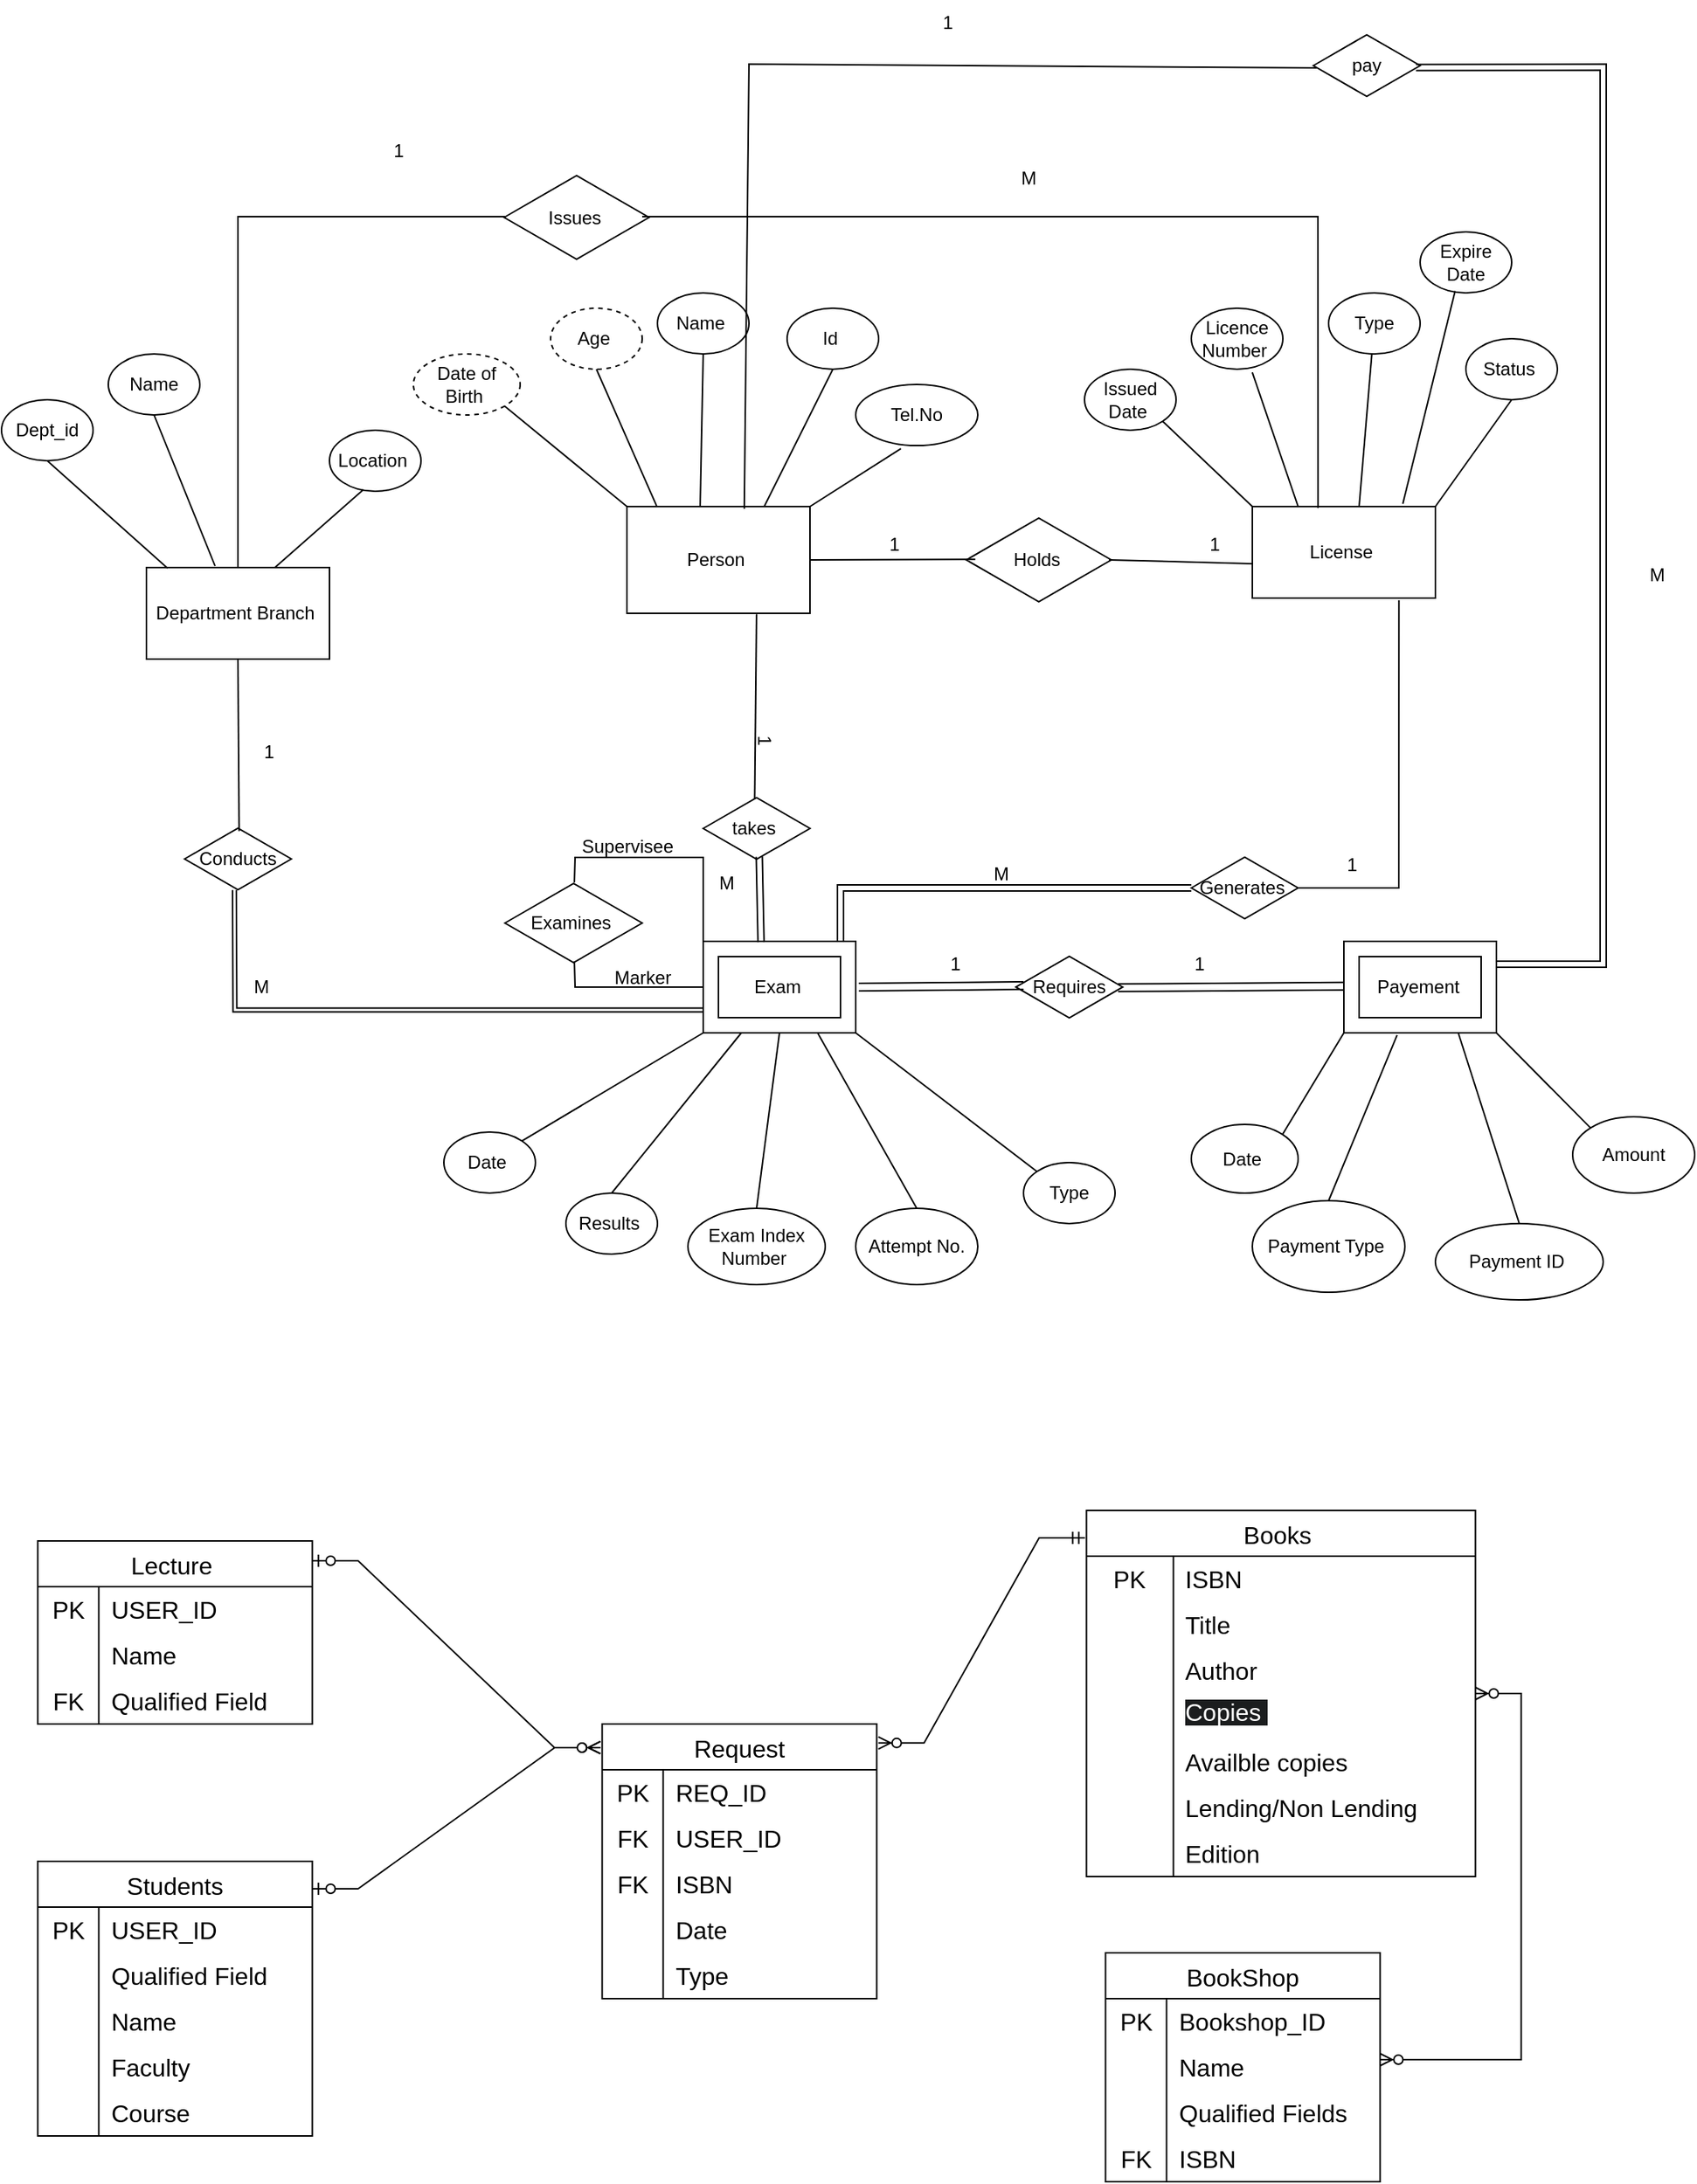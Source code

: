 <mxfile version="27.0.9">
  <diagram name="Page-1" id="58zfybNurvqxnXnJCSb3">
    <mxGraphModel dx="2670" dy="2406" grid="1" gridSize="10" guides="1" tooltips="1" connect="1" arrows="1" fold="1" page="1" pageScale="1" pageWidth="850" pageHeight="1100" math="0" shadow="0">
      <root>
        <mxCell id="0" />
        <mxCell id="1" parent="0" />
        <mxCell id="jpNTwZRYoK0DRIR-71cp-11" value="Person&amp;nbsp;" style="rounded=0;whiteSpace=wrap;html=1;" vertex="1" parent="1">
          <mxGeometry x="-160" y="-578" width="120" height="70" as="geometry" />
        </mxCell>
        <mxCell id="jpNTwZRYoK0DRIR-71cp-12" value="Department Branch&amp;nbsp;" style="rounded=0;whiteSpace=wrap;html=1;" vertex="1" parent="1">
          <mxGeometry x="-475" y="-538" width="120" height="60" as="geometry" />
        </mxCell>
        <mxCell id="jpNTwZRYoK0DRIR-71cp-13" value="License&amp;nbsp;" style="rounded=0;whiteSpace=wrap;html=1;" vertex="1" parent="1">
          <mxGeometry x="250" y="-578" width="120" height="60" as="geometry" />
        </mxCell>
        <mxCell id="jpNTwZRYoK0DRIR-71cp-14" value="" style="verticalLabelPosition=bottom;verticalAlign=top;html=1;shape=mxgraph.basic.frame;dx=10;whiteSpace=wrap;" vertex="1" parent="1">
          <mxGeometry x="-110" y="-293" width="100" height="60" as="geometry" />
        </mxCell>
        <mxCell id="jpNTwZRYoK0DRIR-71cp-15" value="Exam&amp;nbsp;" style="text;html=1;align=center;verticalAlign=middle;resizable=0;points=[];autosize=1;strokeColor=none;fillColor=none;" vertex="1" parent="1">
          <mxGeometry x="-90" y="-278" width="60" height="30" as="geometry" />
        </mxCell>
        <mxCell id="jpNTwZRYoK0DRIR-71cp-16" value="" style="verticalLabelPosition=bottom;verticalAlign=top;html=1;shape=mxgraph.basic.frame;dx=10;whiteSpace=wrap;" vertex="1" parent="1">
          <mxGeometry x="310" y="-293" width="100" height="60" as="geometry" />
        </mxCell>
        <mxCell id="jpNTwZRYoK0DRIR-71cp-17" value="Payement&amp;nbsp;" style="text;html=1;align=center;verticalAlign=middle;resizable=0;points=[];autosize=1;strokeColor=none;fillColor=none;" vertex="1" parent="1">
          <mxGeometry x="320" y="-278" width="80" height="30" as="geometry" />
        </mxCell>
        <mxCell id="jpNTwZRYoK0DRIR-71cp-20" value="Name&amp;nbsp;" style="ellipse;whiteSpace=wrap;html=1;" vertex="1" parent="1">
          <mxGeometry x="-140" y="-718" width="60" height="40" as="geometry" />
        </mxCell>
        <mxCell id="jpNTwZRYoK0DRIR-71cp-21" value="Id&amp;nbsp;" style="ellipse;whiteSpace=wrap;html=1;" vertex="1" parent="1">
          <mxGeometry x="-55" y="-708" width="60" height="40" as="geometry" />
        </mxCell>
        <mxCell id="jpNTwZRYoK0DRIR-71cp-22" value="Tel.No" style="ellipse;whiteSpace=wrap;html=1;" vertex="1" parent="1">
          <mxGeometry x="-10" y="-658" width="80" height="40" as="geometry" />
        </mxCell>
        <mxCell id="jpNTwZRYoK0DRIR-71cp-23" value="Age&amp;nbsp;" style="ellipse;whiteSpace=wrap;html=1;dashed=1;" vertex="1" parent="1">
          <mxGeometry x="-210" y="-708" width="60" height="40" as="geometry" />
        </mxCell>
        <mxCell id="jpNTwZRYoK0DRIR-71cp-24" value="Date of Birth&amp;nbsp;" style="ellipse;whiteSpace=wrap;html=1;dashed=1;" vertex="1" parent="1">
          <mxGeometry x="-300" y="-678" width="70" height="40" as="geometry" />
        </mxCell>
        <mxCell id="jpNTwZRYoK0DRIR-71cp-33" value="Dept_id" style="ellipse;whiteSpace=wrap;html=1;" vertex="1" parent="1">
          <mxGeometry x="-570" y="-648" width="60" height="40" as="geometry" />
        </mxCell>
        <mxCell id="jpNTwZRYoK0DRIR-71cp-34" value="Name" style="ellipse;whiteSpace=wrap;html=1;" vertex="1" parent="1">
          <mxGeometry x="-500" y="-678" width="60" height="40" as="geometry" />
        </mxCell>
        <mxCell id="jpNTwZRYoK0DRIR-71cp-35" value="Location&amp;nbsp;" style="ellipse;whiteSpace=wrap;html=1;" vertex="1" parent="1">
          <mxGeometry x="-355" y="-628" width="60" height="40" as="geometry" />
        </mxCell>
        <mxCell id="jpNTwZRYoK0DRIR-71cp-39" value="Issued Date&amp;nbsp;" style="ellipse;whiteSpace=wrap;html=1;" vertex="1" parent="1">
          <mxGeometry x="140" y="-668" width="60" height="40" as="geometry" />
        </mxCell>
        <mxCell id="jpNTwZRYoK0DRIR-71cp-40" value="Licence Number&amp;nbsp;" style="ellipse;whiteSpace=wrap;html=1;" vertex="1" parent="1">
          <mxGeometry x="210" y="-708" width="60" height="40" as="geometry" />
        </mxCell>
        <mxCell id="jpNTwZRYoK0DRIR-71cp-41" value="Type" style="ellipse;whiteSpace=wrap;html=1;" vertex="1" parent="1">
          <mxGeometry x="300" y="-718" width="60" height="40" as="geometry" />
        </mxCell>
        <mxCell id="jpNTwZRYoK0DRIR-71cp-46" value="Status&amp;nbsp;" style="ellipse;whiteSpace=wrap;html=1;" vertex="1" parent="1">
          <mxGeometry x="390" y="-688" width="60" height="40" as="geometry" />
        </mxCell>
        <mxCell id="jpNTwZRYoK0DRIR-71cp-49" value="Date&amp;nbsp;" style="ellipse;whiteSpace=wrap;html=1;gradientColor=none;" vertex="1" parent="1">
          <mxGeometry x="-280" y="-168" width="60" height="40" as="geometry" />
        </mxCell>
        <mxCell id="jpNTwZRYoK0DRIR-71cp-50" value="Exam Index Number&amp;nbsp;" style="ellipse;whiteSpace=wrap;html=1;" vertex="1" parent="1">
          <mxGeometry x="-120" y="-118" width="90" height="50" as="geometry" />
        </mxCell>
        <mxCell id="jpNTwZRYoK0DRIR-71cp-52" value="Results&amp;nbsp;" style="ellipse;whiteSpace=wrap;html=1;" vertex="1" parent="1">
          <mxGeometry x="-200" y="-128" width="60" height="40" as="geometry" />
        </mxCell>
        <mxCell id="jpNTwZRYoK0DRIR-71cp-53" value="Type" style="ellipse;whiteSpace=wrap;html=1;" vertex="1" parent="1">
          <mxGeometry x="100" y="-148" width="60" height="40" as="geometry" />
        </mxCell>
        <mxCell id="jpNTwZRYoK0DRIR-71cp-60" value="Attempt No." style="ellipse;whiteSpace=wrap;html=1;" vertex="1" parent="1">
          <mxGeometry x="-10" y="-118" width="80" height="50" as="geometry" />
        </mxCell>
        <mxCell id="jpNTwZRYoK0DRIR-71cp-64" value="Date&amp;nbsp;" style="ellipse;whiteSpace=wrap;html=1;" vertex="1" parent="1">
          <mxGeometry x="210" y="-173" width="70" height="45" as="geometry" />
        </mxCell>
        <mxCell id="jpNTwZRYoK0DRIR-71cp-65" value="Payment Type&amp;nbsp;" style="ellipse;whiteSpace=wrap;html=1;" vertex="1" parent="1">
          <mxGeometry x="250" y="-123" width="100" height="60" as="geometry" />
        </mxCell>
        <mxCell id="jpNTwZRYoK0DRIR-71cp-67" value="Payment ID&amp;nbsp;" style="ellipse;whiteSpace=wrap;html=1;" vertex="1" parent="1">
          <mxGeometry x="370" y="-108" width="110" height="50" as="geometry" />
        </mxCell>
        <mxCell id="jpNTwZRYoK0DRIR-71cp-68" value="Amount" style="ellipse;whiteSpace=wrap;html=1;" vertex="1" parent="1">
          <mxGeometry x="460" y="-178" width="80" height="50" as="geometry" />
        </mxCell>
        <mxCell id="jpNTwZRYoK0DRIR-71cp-74" value="takes&amp;nbsp;" style="html=1;whiteSpace=wrap;aspect=fixed;shape=isoRectangle;" vertex="1" parent="1">
          <mxGeometry x="-110" y="-388" width="70" height="42" as="geometry" />
        </mxCell>
        <mxCell id="jpNTwZRYoK0DRIR-71cp-78" value="" style="shape=link;html=1;rounded=0;exitX=0.379;exitY=0.01;exitDx=0;exitDy=0;exitPerimeter=0;entryX=0.525;entryY=0.942;entryDx=0;entryDy=0;entryPerimeter=0;" edge="1" parent="1" source="jpNTwZRYoK0DRIR-71cp-14" target="jpNTwZRYoK0DRIR-71cp-74">
          <mxGeometry width="100" relative="1" as="geometry">
            <mxPoint x="-30" y="-318" as="sourcePoint" />
            <mxPoint x="70" y="-318" as="targetPoint" />
          </mxGeometry>
        </mxCell>
        <mxCell id="jpNTwZRYoK0DRIR-71cp-79" value="" style="endArrow=none;html=1;rounded=0;exitX=0.482;exitY=0.039;exitDx=0;exitDy=0;exitPerimeter=0;entryX=0.708;entryY=1.009;entryDx=0;entryDy=0;entryPerimeter=0;" edge="1" parent="1" source="jpNTwZRYoK0DRIR-71cp-74" target="jpNTwZRYoK0DRIR-71cp-11">
          <mxGeometry width="50" height="50" relative="1" as="geometry">
            <mxPoint x="-80" y="-388" as="sourcePoint" />
            <mxPoint x="-30" y="-438" as="targetPoint" />
          </mxGeometry>
        </mxCell>
        <mxCell id="jpNTwZRYoK0DRIR-71cp-80" value="pay" style="html=1;whiteSpace=wrap;aspect=fixed;shape=isoRectangle;rotation=0;" vertex="1" parent="1">
          <mxGeometry x="290" y="-888" width="70" height="42" as="geometry" />
        </mxCell>
        <mxCell id="jpNTwZRYoK0DRIR-71cp-82" value="" style="endArrow=none;html=1;rounded=0;exitX=0.033;exitY=0.536;exitDx=0;exitDy=0;exitPerimeter=0;entryX=0.641;entryY=0.021;entryDx=0;entryDy=0;entryPerimeter=0;" edge="1" parent="1" source="jpNTwZRYoK0DRIR-71cp-80" target="jpNTwZRYoK0DRIR-71cp-11">
          <mxGeometry width="50" height="50" relative="1" as="geometry">
            <mxPoint x="77" y="-368" as="sourcePoint" />
            <mxPoint x="10" y="-458" as="targetPoint" />
            <Array as="points">
              <mxPoint x="-80" y="-868" />
            </Array>
          </mxGeometry>
        </mxCell>
        <mxCell id="jpNTwZRYoK0DRIR-71cp-84" value="" style="shape=link;html=1;rounded=0;exitX=0.961;exitY=0.53;exitDx=0;exitDy=0;exitPerimeter=0;entryX=0;entryY=0;entryDx=100;entryDy=15.0;entryPerimeter=0;" edge="1" parent="1" source="jpNTwZRYoK0DRIR-71cp-80" target="jpNTwZRYoK0DRIR-71cp-16">
          <mxGeometry width="100" relative="1" as="geometry">
            <mxPoint x="380" y="-268" as="sourcePoint" />
            <mxPoint x="480" y="-268" as="targetPoint" />
            <Array as="points">
              <mxPoint x="480" y="-866" />
              <mxPoint x="480" y="-278" />
            </Array>
          </mxGeometry>
        </mxCell>
        <mxCell id="jpNTwZRYoK0DRIR-71cp-85" value="Conducts" style="html=1;whiteSpace=wrap;aspect=fixed;shape=isoRectangle;rotation=0;" vertex="1" parent="1">
          <mxGeometry x="-450" y="-368" width="70" height="42" as="geometry" />
        </mxCell>
        <mxCell id="jpNTwZRYoK0DRIR-71cp-91" value="1" style="text;html=1;align=center;verticalAlign=middle;resizable=0;points=[];autosize=1;strokeColor=none;fillColor=none;" vertex="1" parent="1">
          <mxGeometry x="-410" y="-432" width="30" height="30" as="geometry" />
        </mxCell>
        <mxCell id="jpNTwZRYoK0DRIR-71cp-92" value="M" style="text;html=1;align=center;verticalAlign=middle;resizable=0;points=[];autosize=1;strokeColor=none;fillColor=none;" vertex="1" parent="1">
          <mxGeometry x="-415" y="-278" width="30" height="30" as="geometry" />
        </mxCell>
        <mxCell id="jpNTwZRYoK0DRIR-71cp-93" value="1" style="text;html=1;align=center;verticalAlign=middle;resizable=0;points=[];autosize=1;strokeColor=none;fillColor=none;rotation=90;" vertex="1" parent="1">
          <mxGeometry x="-85" y="-440" width="30" height="30" as="geometry" />
        </mxCell>
        <mxCell id="jpNTwZRYoK0DRIR-71cp-94" value="M" style="text;html=1;align=center;verticalAlign=middle;resizable=0;points=[];autosize=1;strokeColor=none;fillColor=none;" vertex="1" parent="1">
          <mxGeometry x="-110" y="-346" width="30" height="30" as="geometry" />
        </mxCell>
        <mxCell id="jpNTwZRYoK0DRIR-71cp-96" value="" style="endArrow=none;html=1;rounded=0;exitX=0;exitY=0;exitDx=75;exitDy=60;exitPerimeter=0;entryX=0.5;entryY=0;entryDx=0;entryDy=0;" edge="1" parent="1" source="jpNTwZRYoK0DRIR-71cp-14" target="jpNTwZRYoK0DRIR-71cp-60">
          <mxGeometry width="50" height="50" relative="1" as="geometry">
            <mxPoint x="50" y="-228" as="sourcePoint" />
            <mxPoint x="100" y="-278" as="targetPoint" />
          </mxGeometry>
        </mxCell>
        <mxCell id="jpNTwZRYoK0DRIR-71cp-97" value="" style="endArrow=none;html=1;rounded=0;exitX=1;exitY=1;exitDx=0;exitDy=0;exitPerimeter=0;entryX=0;entryY=0;entryDx=0;entryDy=0;" edge="1" parent="1" source="jpNTwZRYoK0DRIR-71cp-14" target="jpNTwZRYoK0DRIR-71cp-53">
          <mxGeometry width="50" height="50" relative="1" as="geometry">
            <mxPoint x="50" y="-228" as="sourcePoint" />
            <mxPoint x="100" y="-278" as="targetPoint" />
          </mxGeometry>
        </mxCell>
        <mxCell id="jpNTwZRYoK0DRIR-71cp-98" value="" style="endArrow=none;html=1;rounded=0;exitX=0.5;exitY=0;exitDx=0;exitDy=0;entryX=0.5;entryY=1;entryDx=0;entryDy=0;entryPerimeter=0;" edge="1" parent="1" source="jpNTwZRYoK0DRIR-71cp-50" target="jpNTwZRYoK0DRIR-71cp-14">
          <mxGeometry width="50" height="50" relative="1" as="geometry">
            <mxPoint x="50" y="-228" as="sourcePoint" />
            <mxPoint x="100" y="-278" as="targetPoint" />
          </mxGeometry>
        </mxCell>
        <mxCell id="jpNTwZRYoK0DRIR-71cp-99" value="" style="endArrow=none;html=1;rounded=0;exitX=0.5;exitY=0;exitDx=0;exitDy=0;entryX=0;entryY=0;entryDx=25;entryDy=60;entryPerimeter=0;" edge="1" parent="1" source="jpNTwZRYoK0DRIR-71cp-52" target="jpNTwZRYoK0DRIR-71cp-14">
          <mxGeometry width="50" height="50" relative="1" as="geometry">
            <mxPoint x="-140" y="-148" as="sourcePoint" />
            <mxPoint x="-90" y="-198" as="targetPoint" />
          </mxGeometry>
        </mxCell>
        <mxCell id="jpNTwZRYoK0DRIR-71cp-100" value="" style="endArrow=none;html=1;rounded=0;exitX=1;exitY=0;exitDx=0;exitDy=0;entryX=0;entryY=1;entryDx=0;entryDy=0;entryPerimeter=0;" edge="1" parent="1" source="jpNTwZRYoK0DRIR-71cp-49" target="jpNTwZRYoK0DRIR-71cp-14">
          <mxGeometry width="50" height="50" relative="1" as="geometry">
            <mxPoint x="-210" y="-183" as="sourcePoint" />
            <mxPoint x="-160" y="-233" as="targetPoint" />
          </mxGeometry>
        </mxCell>
        <mxCell id="jpNTwZRYoK0DRIR-71cp-101" value="" style="endArrow=none;html=1;rounded=0;entryX=0.5;entryY=1;entryDx=0;entryDy=0;exitX=0.511;exitY=0.066;exitDx=0;exitDy=0;exitPerimeter=0;" edge="1" parent="1" source="jpNTwZRYoK0DRIR-71cp-85" target="jpNTwZRYoK0DRIR-71cp-12">
          <mxGeometry width="50" height="50" relative="1" as="geometry">
            <mxPoint x="-420" y="-388" as="sourcePoint" />
            <mxPoint x="-420" y="-460" as="targetPoint" />
          </mxGeometry>
        </mxCell>
        <mxCell id="jpNTwZRYoK0DRIR-71cp-102" value="" style="shape=link;html=1;rounded=0;entryX=0;entryY=0;entryDx=0;entryDy=45;entryPerimeter=0;width=2.5;exitX=0.467;exitY=0.986;exitDx=0;exitDy=0;exitPerimeter=0;" edge="1" parent="1" source="jpNTwZRYoK0DRIR-71cp-85" target="jpNTwZRYoK0DRIR-71cp-14">
          <mxGeometry width="100" relative="1" as="geometry">
            <mxPoint x="-460" y="-248" as="sourcePoint" />
            <mxPoint x="130" y="-378" as="targetPoint" />
            <Array as="points">
              <mxPoint x="-417" y="-248" />
            </Array>
          </mxGeometry>
        </mxCell>
        <mxCell id="jpNTwZRYoK0DRIR-71cp-105" value="Requires" style="html=1;whiteSpace=wrap;aspect=fixed;shape=isoRectangle;rotation=0;" vertex="1" parent="1">
          <mxGeometry x="95.001" y="-284.003" width="70" height="42" as="geometry" />
        </mxCell>
        <mxCell id="jpNTwZRYoK0DRIR-71cp-106" value="" style="shape=link;html=1;rounded=0;width=-5;exitX=0.957;exitY=0.51;exitDx=0;exitDy=0;exitPerimeter=0;" edge="1" parent="1" source="jpNTwZRYoK0DRIR-71cp-105">
          <mxGeometry width="100" relative="1" as="geometry">
            <mxPoint x="210" y="-263.62" as="sourcePoint" />
            <mxPoint x="310" y="-263.62" as="targetPoint" />
          </mxGeometry>
        </mxCell>
        <mxCell id="jpNTwZRYoK0DRIR-71cp-107" value="" style="shape=link;html=1;rounded=0;width=-5;exitX=0.957;exitY=0.51;exitDx=0;exitDy=0;exitPerimeter=0;" edge="1" parent="1">
          <mxGeometry width="100" relative="1" as="geometry">
            <mxPoint x="-8" y="-263" as="sourcePoint" />
            <mxPoint x="100" y="-264" as="targetPoint" />
          </mxGeometry>
        </mxCell>
        <mxCell id="jpNTwZRYoK0DRIR-71cp-108" value="1" style="text;html=1;align=center;verticalAlign=middle;resizable=0;points=[];autosize=1;strokeColor=none;fillColor=none;" vertex="1" parent="1">
          <mxGeometry x="200" y="-293" width="30" height="30" as="geometry" />
        </mxCell>
        <mxCell id="jpNTwZRYoK0DRIR-71cp-109" value="1" style="text;html=1;align=center;verticalAlign=middle;resizable=0;points=[];autosize=1;strokeColor=none;fillColor=none;" vertex="1" parent="1">
          <mxGeometry x="40" y="-293" width="30" height="30" as="geometry" />
        </mxCell>
        <mxCell id="jpNTwZRYoK0DRIR-71cp-110" value="" style="endArrow=none;html=1;rounded=0;exitX=1;exitY=0;exitDx=0;exitDy=0;entryX=0;entryY=1;entryDx=0;entryDy=0;entryPerimeter=0;" edge="1" parent="1" source="jpNTwZRYoK0DRIR-71cp-64" target="jpNTwZRYoK0DRIR-71cp-16">
          <mxGeometry width="50" height="50" relative="1" as="geometry">
            <mxPoint x="130" y="-228" as="sourcePoint" />
            <mxPoint x="180" y="-278" as="targetPoint" />
          </mxGeometry>
        </mxCell>
        <mxCell id="jpNTwZRYoK0DRIR-71cp-111" value="" style="endArrow=none;html=1;rounded=0;exitX=0.5;exitY=0;exitDx=0;exitDy=0;entryX=0.349;entryY=1.023;entryDx=0;entryDy=0;entryPerimeter=0;" edge="1" parent="1" source="jpNTwZRYoK0DRIR-71cp-65" target="jpNTwZRYoK0DRIR-71cp-16">
          <mxGeometry width="50" height="50" relative="1" as="geometry">
            <mxPoint x="130" y="-228" as="sourcePoint" />
            <mxPoint x="180" y="-278" as="targetPoint" />
          </mxGeometry>
        </mxCell>
        <mxCell id="jpNTwZRYoK0DRIR-71cp-112" value="" style="endArrow=none;html=1;rounded=0;entryX=0;entryY=0;entryDx=75;entryDy=60;entryPerimeter=0;exitX=0.5;exitY=0;exitDx=0;exitDy=0;" edge="1" parent="1" source="jpNTwZRYoK0DRIR-71cp-67" target="jpNTwZRYoK0DRIR-71cp-16">
          <mxGeometry width="50" height="50" relative="1" as="geometry">
            <mxPoint x="420" y="-118" as="sourcePoint" />
            <mxPoint x="180" y="-278" as="targetPoint" />
          </mxGeometry>
        </mxCell>
        <mxCell id="jpNTwZRYoK0DRIR-71cp-113" value="" style="endArrow=none;html=1;rounded=0;exitX=0;exitY=0;exitDx=0;exitDy=0;entryX=1;entryY=1;entryDx=0;entryDy=0;entryPerimeter=0;" edge="1" parent="1" source="jpNTwZRYoK0DRIR-71cp-68" target="jpNTwZRYoK0DRIR-71cp-16">
          <mxGeometry width="50" height="50" relative="1" as="geometry">
            <mxPoint x="300" y="-228" as="sourcePoint" />
            <mxPoint x="350" y="-278" as="targetPoint" />
          </mxGeometry>
        </mxCell>
        <mxCell id="jpNTwZRYoK0DRIR-71cp-114" value="Examines&amp;nbsp;" style="html=1;whiteSpace=wrap;aspect=fixed;shape=isoRectangle;" vertex="1" parent="1">
          <mxGeometry x="-240" y="-332" width="90" height="54" as="geometry" />
        </mxCell>
        <mxCell id="jpNTwZRYoK0DRIR-71cp-116" value="" style="endArrow=none;html=1;rounded=0;exitX=0;exitY=0.5;exitDx=0;exitDy=0;exitPerimeter=0;entryX=0.506;entryY=0.968;entryDx=0;entryDy=0;entryPerimeter=0;" edge="1" parent="1" source="jpNTwZRYoK0DRIR-71cp-14" target="jpNTwZRYoK0DRIR-71cp-114">
          <mxGeometry width="50" height="50" relative="1" as="geometry">
            <mxPoint x="10" y="-208" as="sourcePoint" />
            <mxPoint x="-180" y="-285" as="targetPoint" />
            <Array as="points">
              <mxPoint x="-194" y="-263" />
            </Array>
          </mxGeometry>
        </mxCell>
        <mxCell id="jpNTwZRYoK0DRIR-71cp-117" value="" style="endArrow=none;html=1;rounded=0;exitX=0.506;exitY=0.007;exitDx=0;exitDy=0;exitPerimeter=0;entryX=0;entryY=0;entryDx=0;entryDy=0;entryPerimeter=0;" edge="1" parent="1" source="jpNTwZRYoK0DRIR-71cp-114" target="jpNTwZRYoK0DRIR-71cp-14">
          <mxGeometry width="50" height="50" relative="1" as="geometry">
            <mxPoint x="10" y="-208" as="sourcePoint" />
            <mxPoint x="-100" y="-298" as="targetPoint" />
            <Array as="points">
              <mxPoint x="-194" y="-348" />
              <mxPoint x="-110" y="-348" />
            </Array>
          </mxGeometry>
        </mxCell>
        <mxCell id="jpNTwZRYoK0DRIR-71cp-120" value="Marker" style="text;html=1;align=center;verticalAlign=middle;resizable=0;points=[];autosize=1;strokeColor=none;fillColor=none;" vertex="1" parent="1">
          <mxGeometry x="-180" y="-284" width="60" height="30" as="geometry" />
        </mxCell>
        <mxCell id="jpNTwZRYoK0DRIR-71cp-121" value="Supervisee" style="text;html=1;align=center;verticalAlign=middle;resizable=0;points=[];autosize=1;strokeColor=none;fillColor=none;" vertex="1" parent="1">
          <mxGeometry x="-200" y="-370" width="80" height="30" as="geometry" />
        </mxCell>
        <mxCell id="jpNTwZRYoK0DRIR-71cp-122" value="" style="endArrow=none;html=1;rounded=0;exitX=0.116;exitY=0.008;exitDx=0;exitDy=0;exitPerimeter=0;entryX=0.5;entryY=1;entryDx=0;entryDy=0;" edge="1" parent="1" source="jpNTwZRYoK0DRIR-71cp-12" target="jpNTwZRYoK0DRIR-71cp-33">
          <mxGeometry width="50" height="50" relative="1" as="geometry">
            <mxPoint x="-340" y="-618" as="sourcePoint" />
            <mxPoint x="-290" y="-668" as="targetPoint" />
          </mxGeometry>
        </mxCell>
        <mxCell id="jpNTwZRYoK0DRIR-71cp-124" value="" style="endArrow=none;html=1;rounded=0;entryX=0.5;entryY=1;entryDx=0;entryDy=0;" edge="1" parent="1" target="jpNTwZRYoK0DRIR-71cp-34">
          <mxGeometry width="50" height="50" relative="1" as="geometry">
            <mxPoint x="-430" y="-539" as="sourcePoint" />
            <mxPoint x="-290" y="-668" as="targetPoint" />
          </mxGeometry>
        </mxCell>
        <mxCell id="jpNTwZRYoK0DRIR-71cp-125" value="" style="endArrow=none;html=1;rounded=0;exitX=0.703;exitY=-0.002;exitDx=0;exitDy=0;exitPerimeter=0;entryX=0.369;entryY=0.976;entryDx=0;entryDy=0;entryPerimeter=0;" edge="1" parent="1" source="jpNTwZRYoK0DRIR-71cp-12" target="jpNTwZRYoK0DRIR-71cp-35">
          <mxGeometry width="50" height="50" relative="1" as="geometry">
            <mxPoint x="-340" y="-618" as="sourcePoint" />
            <mxPoint x="-290" y="-668" as="targetPoint" />
          </mxGeometry>
        </mxCell>
        <mxCell id="jpNTwZRYoK0DRIR-71cp-126" value="" style="endArrow=none;html=1;rounded=0;exitX=0;exitY=0;exitDx=0;exitDy=0;entryX=1;entryY=1;entryDx=0;entryDy=0;" edge="1" parent="1" source="jpNTwZRYoK0DRIR-71cp-11" target="jpNTwZRYoK0DRIR-71cp-24">
          <mxGeometry width="50" height="50" relative="1" as="geometry">
            <mxPoint x="-40" y="-378" as="sourcePoint" />
            <mxPoint x="10" y="-428" as="targetPoint" />
          </mxGeometry>
        </mxCell>
        <mxCell id="jpNTwZRYoK0DRIR-71cp-127" value="" style="endArrow=none;html=1;rounded=0;entryX=0.5;entryY=1;entryDx=0;entryDy=0;exitX=0.162;exitY=-0.006;exitDx=0;exitDy=0;exitPerimeter=0;" edge="1" parent="1" source="jpNTwZRYoK0DRIR-71cp-11" target="jpNTwZRYoK0DRIR-71cp-23">
          <mxGeometry width="50" height="50" relative="1" as="geometry">
            <mxPoint x="-150" y="-588" as="sourcePoint" />
            <mxPoint x="10" y="-428" as="targetPoint" />
          </mxGeometry>
        </mxCell>
        <mxCell id="jpNTwZRYoK0DRIR-71cp-128" value="" style="endArrow=none;html=1;rounded=0;entryX=0.5;entryY=1;entryDx=0;entryDy=0;" edge="1" parent="1" target="jpNTwZRYoK0DRIR-71cp-20">
          <mxGeometry width="50" height="50" relative="1" as="geometry">
            <mxPoint x="-112" y="-578" as="sourcePoint" />
            <mxPoint x="10" y="-428" as="targetPoint" />
          </mxGeometry>
        </mxCell>
        <mxCell id="jpNTwZRYoK0DRIR-71cp-129" value="" style="endArrow=none;html=1;rounded=0;exitX=0.75;exitY=0;exitDx=0;exitDy=0;entryX=0.5;entryY=1;entryDx=0;entryDy=0;" edge="1" parent="1" source="jpNTwZRYoK0DRIR-71cp-11" target="jpNTwZRYoK0DRIR-71cp-21">
          <mxGeometry width="50" height="50" relative="1" as="geometry">
            <mxPoint x="-40" y="-378" as="sourcePoint" />
            <mxPoint x="10" y="-428" as="targetPoint" />
          </mxGeometry>
        </mxCell>
        <mxCell id="jpNTwZRYoK0DRIR-71cp-131" value="" style="endArrow=none;html=1;rounded=0;exitX=1;exitY=0;exitDx=0;exitDy=0;entryX=0.37;entryY=1.051;entryDx=0;entryDy=0;entryPerimeter=0;" edge="1" parent="1" source="jpNTwZRYoK0DRIR-71cp-11" target="jpNTwZRYoK0DRIR-71cp-22">
          <mxGeometry width="50" height="50" relative="1" as="geometry">
            <mxPoint x="-40" y="-378" as="sourcePoint" />
            <mxPoint x="10" y="-428" as="targetPoint" />
          </mxGeometry>
        </mxCell>
        <mxCell id="jpNTwZRYoK0DRIR-71cp-132" value="Holds&amp;nbsp;" style="html=1;whiteSpace=wrap;aspect=fixed;shape=isoRectangle;" vertex="1" parent="1">
          <mxGeometry x="62.5" y="-571.5" width="95" height="57" as="geometry" />
        </mxCell>
        <mxCell id="jpNTwZRYoK0DRIR-71cp-133" value="" style="endArrow=none;html=1;rounded=0;exitX=1;exitY=0.5;exitDx=0;exitDy=0;entryX=0.062;entryY=0.493;entryDx=0;entryDy=0;entryPerimeter=0;" edge="1" parent="1" source="jpNTwZRYoK0DRIR-71cp-11" target="jpNTwZRYoK0DRIR-71cp-132">
          <mxGeometry width="50" height="50" relative="1" as="geometry">
            <mxPoint x="180" y="-228" as="sourcePoint" />
            <mxPoint x="230" y="-278" as="targetPoint" />
          </mxGeometry>
        </mxCell>
        <mxCell id="jpNTwZRYoK0DRIR-71cp-134" value="" style="endArrow=none;html=1;rounded=0;exitX=0.984;exitY=0.5;exitDx=0;exitDy=0;exitPerimeter=0;entryX=0.002;entryY=0.624;entryDx=0;entryDy=0;entryPerimeter=0;" edge="1" parent="1" source="jpNTwZRYoK0DRIR-71cp-132" target="jpNTwZRYoK0DRIR-71cp-13">
          <mxGeometry width="50" height="50" relative="1" as="geometry">
            <mxPoint x="180" y="-298" as="sourcePoint" />
            <mxPoint x="230" y="-348" as="targetPoint" />
          </mxGeometry>
        </mxCell>
        <mxCell id="jpNTwZRYoK0DRIR-71cp-135" value="1" style="text;html=1;align=center;verticalAlign=middle;resizable=0;points=[];autosize=1;strokeColor=none;fillColor=none;" vertex="1" parent="1">
          <mxGeometry y="-568" width="30" height="30" as="geometry" />
        </mxCell>
        <mxCell id="jpNTwZRYoK0DRIR-71cp-136" value="1" style="text;html=1;align=center;verticalAlign=middle;resizable=0;points=[];autosize=1;strokeColor=none;fillColor=none;" vertex="1" parent="1">
          <mxGeometry x="210" y="-568" width="30" height="30" as="geometry" />
        </mxCell>
        <mxCell id="jpNTwZRYoK0DRIR-71cp-137" value="" style="endArrow=none;html=1;rounded=0;entryX=0;entryY=0;entryDx=0;entryDy=0;exitX=1;exitY=1;exitDx=0;exitDy=0;" edge="1" parent="1" source="jpNTwZRYoK0DRIR-71cp-39" target="jpNTwZRYoK0DRIR-71cp-13">
          <mxGeometry width="50" height="50" relative="1" as="geometry">
            <mxPoint x="150" y="-318" as="sourcePoint" />
            <mxPoint x="200" y="-368" as="targetPoint" />
          </mxGeometry>
        </mxCell>
        <mxCell id="jpNTwZRYoK0DRIR-71cp-138" value="" style="endArrow=none;html=1;rounded=0;entryX=0.25;entryY=0;entryDx=0;entryDy=0;exitX=0.666;exitY=1.051;exitDx=0;exitDy=0;exitPerimeter=0;" edge="1" parent="1" source="jpNTwZRYoK0DRIR-71cp-40" target="jpNTwZRYoK0DRIR-71cp-13">
          <mxGeometry width="50" height="50" relative="1" as="geometry">
            <mxPoint x="150" y="-318" as="sourcePoint" />
            <mxPoint x="200" y="-368" as="targetPoint" />
          </mxGeometry>
        </mxCell>
        <mxCell id="jpNTwZRYoK0DRIR-71cp-139" value="" style="endArrow=none;html=1;rounded=0;" edge="1" parent="1" target="jpNTwZRYoK0DRIR-71cp-41">
          <mxGeometry width="50" height="50" relative="1" as="geometry">
            <mxPoint x="320" y="-578" as="sourcePoint" />
            <mxPoint x="200" y="-368" as="targetPoint" />
          </mxGeometry>
        </mxCell>
        <mxCell id="jpNTwZRYoK0DRIR-71cp-140" value="" style="endArrow=none;html=1;rounded=0;exitX=1;exitY=0;exitDx=0;exitDy=0;entryX=0.5;entryY=1;entryDx=0;entryDy=0;" edge="1" parent="1" source="jpNTwZRYoK0DRIR-71cp-13" target="jpNTwZRYoK0DRIR-71cp-46">
          <mxGeometry width="50" height="50" relative="1" as="geometry">
            <mxPoint x="150" y="-318" as="sourcePoint" />
            <mxPoint x="200" y="-368" as="targetPoint" />
          </mxGeometry>
        </mxCell>
        <mxCell id="jpNTwZRYoK0DRIR-71cp-141" value="" style="endArrow=none;html=1;rounded=0;exitX=0.5;exitY=0;exitDx=0;exitDy=0;" edge="1" parent="1" source="jpNTwZRYoK0DRIR-71cp-12">
          <mxGeometry width="50" height="50" relative="1" as="geometry">
            <mxPoint x="-100" y="-448" as="sourcePoint" />
            <mxPoint x="-240" y="-768" as="targetPoint" />
            <Array as="points">
              <mxPoint x="-415" y="-768" />
            </Array>
          </mxGeometry>
        </mxCell>
        <mxCell id="jpNTwZRYoK0DRIR-71cp-142" value="Issues&amp;nbsp;" style="html=1;whiteSpace=wrap;aspect=fixed;shape=isoRectangle;" vertex="1" parent="1">
          <mxGeometry x="-240.5" y="-796" width="95" height="57" as="geometry" />
        </mxCell>
        <mxCell id="jpNTwZRYoK0DRIR-71cp-143" value="" style="endArrow=none;html=1;rounded=0;entryX=0.359;entryY=0.017;entryDx=0;entryDy=0;entryPerimeter=0;" edge="1" parent="1" target="jpNTwZRYoK0DRIR-71cp-13">
          <mxGeometry width="50" height="50" relative="1" as="geometry">
            <mxPoint x="-150" y="-768" as="sourcePoint" />
            <mxPoint x="320" y="-450" as="targetPoint" />
            <Array as="points">
              <mxPoint x="293" y="-768" />
            </Array>
          </mxGeometry>
        </mxCell>
        <mxCell id="jpNTwZRYoK0DRIR-71cp-144" value="1" style="text;html=1;align=center;verticalAlign=middle;resizable=0;points=[];autosize=1;strokeColor=none;fillColor=none;" vertex="1" parent="1">
          <mxGeometry x="-325" y="-826" width="30" height="30" as="geometry" />
        </mxCell>
        <mxCell id="jpNTwZRYoK0DRIR-71cp-147" value="" style="shape=link;html=1;rounded=0;exitX=0.9;exitY=0.005;exitDx=0;exitDy=0;exitPerimeter=0;" edge="1" parent="1" source="jpNTwZRYoK0DRIR-71cp-14">
          <mxGeometry width="100" relative="1" as="geometry">
            <mxPoint x="-20" y="-298" as="sourcePoint" />
            <mxPoint x="210" y="-328" as="targetPoint" />
            <Array as="points">
              <mxPoint x="-20" y="-328" />
            </Array>
          </mxGeometry>
        </mxCell>
        <mxCell id="jpNTwZRYoK0DRIR-71cp-148" value="Generates&amp;nbsp;" style="html=1;whiteSpace=wrap;aspect=fixed;shape=isoRectangle;rotation=0;" vertex="1" parent="1">
          <mxGeometry x="210" y="-349" width="70" height="42" as="geometry" />
        </mxCell>
        <mxCell id="jpNTwZRYoK0DRIR-71cp-149" value="" style="endArrow=none;html=1;rounded=0;entryX=0.801;entryY=1.026;entryDx=0;entryDy=0;entryPerimeter=0;" edge="1" parent="1" target="jpNTwZRYoK0DRIR-71cp-13">
          <mxGeometry width="50" height="50" relative="1" as="geometry">
            <mxPoint x="280" y="-328" as="sourcePoint" />
            <mxPoint x="90" y="-408" as="targetPoint" />
            <Array as="points">
              <mxPoint x="346" y="-328" />
            </Array>
          </mxGeometry>
        </mxCell>
        <mxCell id="jpNTwZRYoK0DRIR-71cp-150" value="M" style="text;html=1;align=center;verticalAlign=middle;resizable=0;points=[];autosize=1;strokeColor=none;fillColor=none;" vertex="1" parent="1">
          <mxGeometry x="70" y="-352" width="30" height="30" as="geometry" />
        </mxCell>
        <mxCell id="jpNTwZRYoK0DRIR-71cp-151" value="1" style="text;html=1;align=center;verticalAlign=middle;resizable=0;points=[];autosize=1;strokeColor=none;fillColor=none;" vertex="1" parent="1">
          <mxGeometry x="300" y="-358" width="30" height="30" as="geometry" />
        </mxCell>
        <mxCell id="jpNTwZRYoK0DRIR-71cp-153" value="M" style="text;html=1;align=center;verticalAlign=middle;resizable=0;points=[];autosize=1;strokeColor=none;fillColor=none;" vertex="1" parent="1">
          <mxGeometry x="87.5" y="-808" width="30" height="30" as="geometry" />
        </mxCell>
        <mxCell id="jpNTwZRYoK0DRIR-71cp-154" value="1" style="text;html=1;align=center;verticalAlign=middle;resizable=0;points=[];autosize=1;strokeColor=none;fillColor=none;" vertex="1" parent="1">
          <mxGeometry x="35" y="-910" width="30" height="30" as="geometry" />
        </mxCell>
        <mxCell id="jpNTwZRYoK0DRIR-71cp-155" value="M" style="text;html=1;align=center;verticalAlign=middle;resizable=0;points=[];autosize=1;strokeColor=none;fillColor=none;" vertex="1" parent="1">
          <mxGeometry x="500" y="-548" width="30" height="30" as="geometry" />
        </mxCell>
        <mxCell id="jpNTwZRYoK0DRIR-71cp-156" value="Expire Date" style="ellipse;whiteSpace=wrap;html=1;" vertex="1" parent="1">
          <mxGeometry x="360" y="-758" width="60" height="40" as="geometry" />
        </mxCell>
        <mxCell id="jpNTwZRYoK0DRIR-71cp-157" value="" style="endArrow=none;html=1;rounded=0;entryX=0.822;entryY=-0.03;entryDx=0;entryDy=0;entryPerimeter=0;exitX=0.382;exitY=0.968;exitDx=0;exitDy=0;exitPerimeter=0;" edge="1" parent="1" source="jpNTwZRYoK0DRIR-71cp-156" target="jpNTwZRYoK0DRIR-71cp-13">
          <mxGeometry width="50" height="50" relative="1" as="geometry">
            <mxPoint x="50" y="-548" as="sourcePoint" />
            <mxPoint x="100" y="-598" as="targetPoint" />
          </mxGeometry>
        </mxCell>
        <mxCell id="jpNTwZRYoK0DRIR-71cp-213" value="Books " style="shape=table;startSize=30;container=1;collapsible=0;childLayout=tableLayout;fixedRows=1;rowLines=0;fontStyle=0;strokeColor=default;fontSize=16;" vertex="1" parent="1">
          <mxGeometry x="141.25" y="80" width="255" height="240" as="geometry" />
        </mxCell>
        <mxCell id="jpNTwZRYoK0DRIR-71cp-214" value="" style="shape=tableRow;horizontal=0;startSize=0;swimlaneHead=0;swimlaneBody=0;top=0;left=0;bottom=0;right=0;collapsible=0;dropTarget=0;fillColor=none;points=[[0,0.5],[1,0.5]];portConstraint=eastwest;strokeColor=inherit;fontSize=16;" vertex="1" parent="jpNTwZRYoK0DRIR-71cp-213">
          <mxGeometry y="30" width="255" height="30" as="geometry" />
        </mxCell>
        <mxCell id="jpNTwZRYoK0DRIR-71cp-215" value="PK" style="shape=partialRectangle;html=1;whiteSpace=wrap;connectable=0;fillColor=none;top=0;left=0;bottom=0;right=0;overflow=hidden;pointerEvents=1;strokeColor=inherit;fontSize=16;" vertex="1" parent="jpNTwZRYoK0DRIR-71cp-214">
          <mxGeometry width="57" height="30" as="geometry">
            <mxRectangle width="57" height="30" as="alternateBounds" />
          </mxGeometry>
        </mxCell>
        <mxCell id="jpNTwZRYoK0DRIR-71cp-216" value="ISBN&amp;nbsp;" style="shape=partialRectangle;html=1;whiteSpace=wrap;connectable=0;fillColor=none;top=0;left=0;bottom=0;right=0;align=left;spacingLeft=6;overflow=hidden;strokeColor=inherit;fontSize=16;perimeterSpacing=4;" vertex="1" parent="jpNTwZRYoK0DRIR-71cp-214">
          <mxGeometry x="57" width="198" height="30" as="geometry">
            <mxRectangle width="198" height="30" as="alternateBounds" />
          </mxGeometry>
        </mxCell>
        <mxCell id="jpNTwZRYoK0DRIR-71cp-217" value="" style="shape=tableRow;horizontal=0;startSize=0;swimlaneHead=0;swimlaneBody=0;top=0;left=0;bottom=0;right=0;collapsible=0;dropTarget=0;fillColor=none;points=[[0,0.5],[1,0.5]];portConstraint=eastwest;strokeColor=inherit;fontSize=16;" vertex="1" parent="jpNTwZRYoK0DRIR-71cp-213">
          <mxGeometry y="60" width="255" height="30" as="geometry" />
        </mxCell>
        <mxCell id="jpNTwZRYoK0DRIR-71cp-218" value="" style="shape=partialRectangle;html=1;whiteSpace=wrap;connectable=0;fillColor=none;top=0;left=0;bottom=0;right=0;overflow=hidden;strokeColor=inherit;fontSize=16;" vertex="1" parent="jpNTwZRYoK0DRIR-71cp-217">
          <mxGeometry width="57" height="30" as="geometry">
            <mxRectangle width="57" height="30" as="alternateBounds" />
          </mxGeometry>
        </mxCell>
        <mxCell id="jpNTwZRYoK0DRIR-71cp-219" value="Title&amp;nbsp;" style="shape=partialRectangle;html=1;whiteSpace=wrap;connectable=0;fillColor=none;top=0;left=0;bottom=0;right=0;align=left;spacingLeft=6;overflow=hidden;strokeColor=inherit;fontSize=16;gradientColor=none;" vertex="1" parent="jpNTwZRYoK0DRIR-71cp-217">
          <mxGeometry x="57" width="198" height="30" as="geometry">
            <mxRectangle width="198" height="30" as="alternateBounds" />
          </mxGeometry>
        </mxCell>
        <mxCell id="jpNTwZRYoK0DRIR-71cp-220" value="" style="shape=tableRow;horizontal=0;startSize=0;swimlaneHead=0;swimlaneBody=0;top=0;left=0;bottom=0;right=0;collapsible=0;dropTarget=0;fillColor=none;points=[[0,0.5],[1,0.5]];portConstraint=eastwest;strokeColor=inherit;fontSize=16;" vertex="1" parent="jpNTwZRYoK0DRIR-71cp-213">
          <mxGeometry y="90" width="255" height="30" as="geometry" />
        </mxCell>
        <mxCell id="jpNTwZRYoK0DRIR-71cp-221" value="" style="shape=partialRectangle;html=1;whiteSpace=wrap;connectable=0;fillColor=none;top=0;left=0;bottom=0;right=0;overflow=hidden;strokeColor=inherit;fontSize=16;" vertex="1" parent="jpNTwZRYoK0DRIR-71cp-220">
          <mxGeometry width="57" height="30" as="geometry">
            <mxRectangle width="57" height="30" as="alternateBounds" />
          </mxGeometry>
        </mxCell>
        <mxCell id="jpNTwZRYoK0DRIR-71cp-222" value="Author&amp;nbsp;" style="shape=partialRectangle;html=1;whiteSpace=wrap;connectable=0;fillColor=none;top=0;left=0;bottom=0;right=0;align=left;spacingLeft=6;overflow=hidden;strokeColor=inherit;fontSize=16;" vertex="1" parent="jpNTwZRYoK0DRIR-71cp-220">
          <mxGeometry x="57" width="198" height="30" as="geometry">
            <mxRectangle width="198" height="30" as="alternateBounds" />
          </mxGeometry>
        </mxCell>
        <mxCell id="jpNTwZRYoK0DRIR-71cp-238" style="shape=tableRow;horizontal=0;startSize=0;swimlaneHead=0;swimlaneBody=0;top=0;left=0;bottom=0;right=0;collapsible=0;dropTarget=0;fillColor=none;points=[[0,0.5],[1,0.5]];portConstraint=eastwest;strokeColor=inherit;fontSize=16;" vertex="1" parent="jpNTwZRYoK0DRIR-71cp-213">
          <mxGeometry y="120" width="255" height="30" as="geometry" />
        </mxCell>
        <mxCell id="jpNTwZRYoK0DRIR-71cp-239" style="shape=partialRectangle;html=1;whiteSpace=wrap;connectable=0;fillColor=none;top=0;left=0;bottom=0;right=0;overflow=hidden;strokeColor=inherit;fontSize=16;" vertex="1" parent="jpNTwZRYoK0DRIR-71cp-238">
          <mxGeometry width="57" height="30" as="geometry">
            <mxRectangle width="57" height="30" as="alternateBounds" />
          </mxGeometry>
        </mxCell>
        <mxCell id="jpNTwZRYoK0DRIR-71cp-240" value="&lt;span style=&quot;color: rgb(255, 255, 255); font-family: Helvetica; font-size: 16px; font-style: normal; font-variant-ligatures: normal; font-variant-caps: normal; font-weight: 400; letter-spacing: normal; orphans: 2; text-align: left; text-indent: 0px; text-transform: none; widows: 2; word-spacing: 0px; -webkit-text-stroke-width: 0px; white-space: normal; background-color: rgb(27, 29, 30); text-decoration-thickness: initial; text-decoration-style: initial; text-decoration-color: initial; display: inline !important; float: none;&quot;&gt;Copies&amp;nbsp;&lt;/span&gt;&lt;div&gt;&lt;br/&gt;&lt;/div&gt;" style="shape=partialRectangle;html=1;whiteSpace=wrap;connectable=0;fillColor=none;top=0;left=0;bottom=0;right=0;align=left;spacingLeft=6;overflow=hidden;strokeColor=inherit;fontSize=16;" vertex="1" parent="jpNTwZRYoK0DRIR-71cp-238">
          <mxGeometry x="57" width="198" height="30" as="geometry">
            <mxRectangle width="198" height="30" as="alternateBounds" />
          </mxGeometry>
        </mxCell>
        <mxCell id="jpNTwZRYoK0DRIR-71cp-235" style="shape=tableRow;horizontal=0;startSize=0;swimlaneHead=0;swimlaneBody=0;top=0;left=0;bottom=0;right=0;collapsible=0;dropTarget=0;fillColor=none;points=[[0,0.5],[1,0.5]];portConstraint=eastwest;strokeColor=inherit;fontSize=16;" vertex="1" parent="jpNTwZRYoK0DRIR-71cp-213">
          <mxGeometry y="150" width="255" height="30" as="geometry" />
        </mxCell>
        <mxCell id="jpNTwZRYoK0DRIR-71cp-236" style="shape=partialRectangle;html=1;whiteSpace=wrap;connectable=0;fillColor=none;top=0;left=0;bottom=0;right=0;overflow=hidden;strokeColor=inherit;fontSize=16;" vertex="1" parent="jpNTwZRYoK0DRIR-71cp-235">
          <mxGeometry width="57" height="30" as="geometry">
            <mxRectangle width="57" height="30" as="alternateBounds" />
          </mxGeometry>
        </mxCell>
        <mxCell id="jpNTwZRYoK0DRIR-71cp-237" value="Availble copies&amp;nbsp;" style="shape=partialRectangle;html=1;whiteSpace=wrap;connectable=0;fillColor=none;top=0;left=0;bottom=0;right=0;align=left;spacingLeft=6;overflow=hidden;strokeColor=inherit;fontSize=16;" vertex="1" parent="jpNTwZRYoK0DRIR-71cp-235">
          <mxGeometry x="57" width="198" height="30" as="geometry">
            <mxRectangle width="198" height="30" as="alternateBounds" />
          </mxGeometry>
        </mxCell>
        <mxCell id="jpNTwZRYoK0DRIR-71cp-406" style="shape=tableRow;horizontal=0;startSize=0;swimlaneHead=0;swimlaneBody=0;top=0;left=0;bottom=0;right=0;collapsible=0;dropTarget=0;fillColor=none;points=[[0,0.5],[1,0.5]];portConstraint=eastwest;strokeColor=inherit;fontSize=16;" vertex="1" parent="jpNTwZRYoK0DRIR-71cp-213">
          <mxGeometry y="180" width="255" height="30" as="geometry" />
        </mxCell>
        <mxCell id="jpNTwZRYoK0DRIR-71cp-407" style="shape=partialRectangle;html=1;whiteSpace=wrap;connectable=0;fillColor=none;top=0;left=0;bottom=0;right=0;overflow=hidden;strokeColor=inherit;fontSize=16;" vertex="1" parent="jpNTwZRYoK0DRIR-71cp-406">
          <mxGeometry width="57" height="30" as="geometry">
            <mxRectangle width="57" height="30" as="alternateBounds" />
          </mxGeometry>
        </mxCell>
        <mxCell id="jpNTwZRYoK0DRIR-71cp-408" value="Lending/Non Lending" style="shape=partialRectangle;html=1;whiteSpace=wrap;connectable=0;fillColor=none;top=0;left=0;bottom=0;right=0;align=left;spacingLeft=6;overflow=hidden;strokeColor=inherit;fontSize=16;" vertex="1" parent="jpNTwZRYoK0DRIR-71cp-406">
          <mxGeometry x="57" width="198" height="30" as="geometry">
            <mxRectangle width="198" height="30" as="alternateBounds" />
          </mxGeometry>
        </mxCell>
        <mxCell id="jpNTwZRYoK0DRIR-71cp-229" style="shape=tableRow;horizontal=0;startSize=0;swimlaneHead=0;swimlaneBody=0;top=0;left=0;bottom=0;right=0;collapsible=0;dropTarget=0;fillColor=none;points=[[0,0.5],[1,0.5]];portConstraint=eastwest;strokeColor=inherit;fontSize=16;" vertex="1" parent="jpNTwZRYoK0DRIR-71cp-213">
          <mxGeometry y="210" width="255" height="30" as="geometry" />
        </mxCell>
        <mxCell id="jpNTwZRYoK0DRIR-71cp-230" style="shape=partialRectangle;html=1;whiteSpace=wrap;connectable=0;fillColor=none;top=0;left=0;bottom=0;right=0;overflow=hidden;strokeColor=inherit;fontSize=16;" vertex="1" parent="jpNTwZRYoK0DRIR-71cp-229">
          <mxGeometry width="57" height="30" as="geometry">
            <mxRectangle width="57" height="30" as="alternateBounds" />
          </mxGeometry>
        </mxCell>
        <mxCell id="jpNTwZRYoK0DRIR-71cp-231" value="Edition&amp;nbsp;" style="shape=partialRectangle;html=1;whiteSpace=wrap;connectable=0;fillColor=none;top=0;left=0;bottom=0;right=0;align=left;spacingLeft=6;overflow=hidden;strokeColor=inherit;fontSize=16;" vertex="1" parent="jpNTwZRYoK0DRIR-71cp-229">
          <mxGeometry x="57" width="198" height="30" as="geometry">
            <mxRectangle width="198" height="30" as="alternateBounds" />
          </mxGeometry>
        </mxCell>
        <mxCell id="jpNTwZRYoK0DRIR-71cp-242" value="Students" style="shape=table;startSize=30;container=1;collapsible=0;childLayout=tableLayout;fixedRows=1;rowLines=0;fontStyle=0;strokeColor=default;fontSize=16;" vertex="1" parent="1">
          <mxGeometry x="-546.25" y="310" width="180" height="180" as="geometry" />
        </mxCell>
        <mxCell id="jpNTwZRYoK0DRIR-71cp-243" value="" style="shape=tableRow;horizontal=0;startSize=0;swimlaneHead=0;swimlaneBody=0;top=0;left=0;bottom=0;right=0;collapsible=0;dropTarget=0;fillColor=none;points=[[0,0.5],[1,0.5]];portConstraint=eastwest;strokeColor=inherit;fontSize=16;" vertex="1" parent="jpNTwZRYoK0DRIR-71cp-242">
          <mxGeometry y="30" width="180" height="30" as="geometry" />
        </mxCell>
        <mxCell id="jpNTwZRYoK0DRIR-71cp-244" value="PK" style="shape=partialRectangle;html=1;whiteSpace=wrap;connectable=0;fillColor=none;top=0;left=0;bottom=0;right=0;overflow=hidden;pointerEvents=1;strokeColor=inherit;fontSize=16;" vertex="1" parent="jpNTwZRYoK0DRIR-71cp-243">
          <mxGeometry width="40" height="30" as="geometry">
            <mxRectangle width="40" height="30" as="alternateBounds" />
          </mxGeometry>
        </mxCell>
        <mxCell id="jpNTwZRYoK0DRIR-71cp-245" value="USER_ID" style="shape=partialRectangle;html=1;whiteSpace=wrap;connectable=0;fillColor=none;top=0;left=0;bottom=0;right=0;align=left;spacingLeft=6;overflow=hidden;strokeColor=inherit;fontSize=16;perimeterSpacing=4;" vertex="1" parent="jpNTwZRYoK0DRIR-71cp-243">
          <mxGeometry x="40" width="140" height="30" as="geometry">
            <mxRectangle width="140" height="30" as="alternateBounds" />
          </mxGeometry>
        </mxCell>
        <mxCell id="jpNTwZRYoK0DRIR-71cp-353" style="shape=tableRow;horizontal=0;startSize=0;swimlaneHead=0;swimlaneBody=0;top=0;left=0;bottom=0;right=0;collapsible=0;dropTarget=0;fillColor=none;points=[[0,0.5],[1,0.5]];portConstraint=eastwest;strokeColor=inherit;fontSize=16;" vertex="1" parent="jpNTwZRYoK0DRIR-71cp-242">
          <mxGeometry y="60" width="180" height="30" as="geometry" />
        </mxCell>
        <mxCell id="jpNTwZRYoK0DRIR-71cp-354" value="" style="shape=partialRectangle;html=1;whiteSpace=wrap;connectable=0;fillColor=none;top=0;left=0;bottom=0;right=0;overflow=hidden;pointerEvents=1;strokeColor=inherit;fontSize=16;" vertex="1" parent="jpNTwZRYoK0DRIR-71cp-353">
          <mxGeometry width="40" height="30" as="geometry">
            <mxRectangle width="40" height="30" as="alternateBounds" />
          </mxGeometry>
        </mxCell>
        <mxCell id="jpNTwZRYoK0DRIR-71cp-355" value="Qualified Field&amp;nbsp;" style="shape=partialRectangle;html=1;whiteSpace=wrap;connectable=0;fillColor=none;top=0;left=0;bottom=0;right=0;align=left;spacingLeft=6;overflow=hidden;strokeColor=inherit;fontSize=16;perimeterSpacing=4;" vertex="1" parent="jpNTwZRYoK0DRIR-71cp-353">
          <mxGeometry x="40" width="140" height="30" as="geometry">
            <mxRectangle width="140" height="30" as="alternateBounds" />
          </mxGeometry>
        </mxCell>
        <mxCell id="jpNTwZRYoK0DRIR-71cp-246" value="" style="shape=tableRow;horizontal=0;startSize=0;swimlaneHead=0;swimlaneBody=0;top=0;left=0;bottom=0;right=0;collapsible=0;dropTarget=0;fillColor=none;points=[[0,0.5],[1,0.5]];portConstraint=eastwest;strokeColor=inherit;fontSize=16;" vertex="1" parent="jpNTwZRYoK0DRIR-71cp-242">
          <mxGeometry y="90" width="180" height="30" as="geometry" />
        </mxCell>
        <mxCell id="jpNTwZRYoK0DRIR-71cp-247" value="" style="shape=partialRectangle;html=1;whiteSpace=wrap;connectable=0;fillColor=none;top=0;left=0;bottom=0;right=0;overflow=hidden;strokeColor=inherit;fontSize=16;" vertex="1" parent="jpNTwZRYoK0DRIR-71cp-246">
          <mxGeometry width="40" height="30" as="geometry">
            <mxRectangle width="40" height="30" as="alternateBounds" />
          </mxGeometry>
        </mxCell>
        <mxCell id="jpNTwZRYoK0DRIR-71cp-248" value="Name&amp;nbsp;" style="shape=partialRectangle;html=1;whiteSpace=wrap;connectable=0;fillColor=none;top=0;left=0;bottom=0;right=0;align=left;spacingLeft=6;overflow=hidden;strokeColor=inherit;fontSize=16;gradientColor=none;" vertex="1" parent="jpNTwZRYoK0DRIR-71cp-246">
          <mxGeometry x="40" width="140" height="30" as="geometry">
            <mxRectangle width="140" height="30" as="alternateBounds" />
          </mxGeometry>
        </mxCell>
        <mxCell id="jpNTwZRYoK0DRIR-71cp-393" style="shape=tableRow;horizontal=0;startSize=0;swimlaneHead=0;swimlaneBody=0;top=0;left=0;bottom=0;right=0;collapsible=0;dropTarget=0;fillColor=none;points=[[0,0.5],[1,0.5]];portConstraint=eastwest;strokeColor=inherit;fontSize=16;" vertex="1" parent="jpNTwZRYoK0DRIR-71cp-242">
          <mxGeometry y="120" width="180" height="30" as="geometry" />
        </mxCell>
        <mxCell id="jpNTwZRYoK0DRIR-71cp-394" style="shape=partialRectangle;html=1;whiteSpace=wrap;connectable=0;fillColor=none;top=0;left=0;bottom=0;right=0;overflow=hidden;strokeColor=inherit;fontSize=16;" vertex="1" parent="jpNTwZRYoK0DRIR-71cp-393">
          <mxGeometry width="40" height="30" as="geometry">
            <mxRectangle width="40" height="30" as="alternateBounds" />
          </mxGeometry>
        </mxCell>
        <mxCell id="jpNTwZRYoK0DRIR-71cp-395" value="Faculty" style="shape=partialRectangle;html=1;whiteSpace=wrap;connectable=0;fillColor=none;top=0;left=0;bottom=0;right=0;align=left;spacingLeft=6;overflow=hidden;strokeColor=inherit;fontSize=16;gradientColor=none;" vertex="1" parent="jpNTwZRYoK0DRIR-71cp-393">
          <mxGeometry x="40" width="140" height="30" as="geometry">
            <mxRectangle width="140" height="30" as="alternateBounds" />
          </mxGeometry>
        </mxCell>
        <mxCell id="jpNTwZRYoK0DRIR-71cp-396" style="shape=tableRow;horizontal=0;startSize=0;swimlaneHead=0;swimlaneBody=0;top=0;left=0;bottom=0;right=0;collapsible=0;dropTarget=0;fillColor=none;points=[[0,0.5],[1,0.5]];portConstraint=eastwest;strokeColor=inherit;fontSize=16;" vertex="1" parent="jpNTwZRYoK0DRIR-71cp-242">
          <mxGeometry y="150" width="180" height="30" as="geometry" />
        </mxCell>
        <mxCell id="jpNTwZRYoK0DRIR-71cp-397" style="shape=partialRectangle;html=1;whiteSpace=wrap;connectable=0;fillColor=none;top=0;left=0;bottom=0;right=0;overflow=hidden;strokeColor=inherit;fontSize=16;" vertex="1" parent="jpNTwZRYoK0DRIR-71cp-396">
          <mxGeometry width="40" height="30" as="geometry">
            <mxRectangle width="40" height="30" as="alternateBounds" />
          </mxGeometry>
        </mxCell>
        <mxCell id="jpNTwZRYoK0DRIR-71cp-398" value="Course" style="shape=partialRectangle;html=1;whiteSpace=wrap;connectable=0;fillColor=none;top=0;left=0;bottom=0;right=0;align=left;spacingLeft=6;overflow=hidden;strokeColor=inherit;fontSize=16;gradientColor=none;" vertex="1" parent="jpNTwZRYoK0DRIR-71cp-396">
          <mxGeometry x="40" width="140" height="30" as="geometry">
            <mxRectangle width="140" height="30" as="alternateBounds" />
          </mxGeometry>
        </mxCell>
        <mxCell id="jpNTwZRYoK0DRIR-71cp-261" value="Lecture " style="shape=table;startSize=30;container=1;collapsible=0;childLayout=tableLayout;fixedRows=1;rowLines=0;fontStyle=0;strokeColor=default;fontSize=16;" vertex="1" parent="1">
          <mxGeometry x="-546.25" y="100" width="180" height="120" as="geometry" />
        </mxCell>
        <mxCell id="jpNTwZRYoK0DRIR-71cp-262" value="" style="shape=tableRow;horizontal=0;startSize=0;swimlaneHead=0;swimlaneBody=0;top=0;left=0;bottom=0;right=0;collapsible=0;dropTarget=0;fillColor=none;points=[[0,0.5],[1,0.5]];portConstraint=eastwest;strokeColor=inherit;fontSize=16;" vertex="1" parent="jpNTwZRYoK0DRIR-71cp-261">
          <mxGeometry y="30" width="180" height="30" as="geometry" />
        </mxCell>
        <mxCell id="jpNTwZRYoK0DRIR-71cp-263" value="PK" style="shape=partialRectangle;html=1;whiteSpace=wrap;connectable=0;fillColor=none;top=0;left=0;bottom=0;right=0;overflow=hidden;pointerEvents=1;strokeColor=inherit;fontSize=16;" vertex="1" parent="jpNTwZRYoK0DRIR-71cp-262">
          <mxGeometry width="40" height="30" as="geometry">
            <mxRectangle width="40" height="30" as="alternateBounds" />
          </mxGeometry>
        </mxCell>
        <mxCell id="jpNTwZRYoK0DRIR-71cp-264" value="USER_ID" style="shape=partialRectangle;html=1;whiteSpace=wrap;connectable=0;fillColor=none;top=0;left=0;bottom=0;right=0;align=left;spacingLeft=6;overflow=hidden;strokeColor=inherit;fontSize=16;perimeterSpacing=4;" vertex="1" parent="jpNTwZRYoK0DRIR-71cp-262">
          <mxGeometry x="40" width="140" height="30" as="geometry">
            <mxRectangle width="140" height="30" as="alternateBounds" />
          </mxGeometry>
        </mxCell>
        <mxCell id="jpNTwZRYoK0DRIR-71cp-265" value="" style="shape=tableRow;horizontal=0;startSize=0;swimlaneHead=0;swimlaneBody=0;top=0;left=0;bottom=0;right=0;collapsible=0;dropTarget=0;fillColor=none;points=[[0,0.5],[1,0.5]];portConstraint=eastwest;strokeColor=inherit;fontSize=16;" vertex="1" parent="jpNTwZRYoK0DRIR-71cp-261">
          <mxGeometry y="60" width="180" height="30" as="geometry" />
        </mxCell>
        <mxCell id="jpNTwZRYoK0DRIR-71cp-266" value="" style="shape=partialRectangle;html=1;whiteSpace=wrap;connectable=0;fillColor=none;top=0;left=0;bottom=0;right=0;overflow=hidden;strokeColor=inherit;fontSize=16;" vertex="1" parent="jpNTwZRYoK0DRIR-71cp-265">
          <mxGeometry width="40" height="30" as="geometry">
            <mxRectangle width="40" height="30" as="alternateBounds" />
          </mxGeometry>
        </mxCell>
        <mxCell id="jpNTwZRYoK0DRIR-71cp-267" value="Name&amp;nbsp;" style="shape=partialRectangle;html=1;whiteSpace=wrap;connectable=0;fillColor=none;top=0;left=0;bottom=0;right=0;align=left;spacingLeft=6;overflow=hidden;strokeColor=inherit;fontSize=16;gradientColor=none;" vertex="1" parent="jpNTwZRYoK0DRIR-71cp-265">
          <mxGeometry x="40" width="140" height="30" as="geometry">
            <mxRectangle width="140" height="30" as="alternateBounds" />
          </mxGeometry>
        </mxCell>
        <mxCell id="jpNTwZRYoK0DRIR-71cp-268" value="" style="shape=tableRow;horizontal=0;startSize=0;swimlaneHead=0;swimlaneBody=0;top=0;left=0;bottom=0;right=0;collapsible=0;dropTarget=0;fillColor=none;points=[[0,0.5],[1,0.5]];portConstraint=eastwest;strokeColor=inherit;fontSize=16;" vertex="1" parent="jpNTwZRYoK0DRIR-71cp-261">
          <mxGeometry y="90" width="180" height="30" as="geometry" />
        </mxCell>
        <mxCell id="jpNTwZRYoK0DRIR-71cp-269" value="FK" style="shape=partialRectangle;html=1;whiteSpace=wrap;connectable=0;fillColor=none;top=0;left=0;bottom=0;right=0;overflow=hidden;strokeColor=inherit;fontSize=16;" vertex="1" parent="jpNTwZRYoK0DRIR-71cp-268">
          <mxGeometry width="40" height="30" as="geometry">
            <mxRectangle width="40" height="30" as="alternateBounds" />
          </mxGeometry>
        </mxCell>
        <mxCell id="jpNTwZRYoK0DRIR-71cp-270" value="Qualified Field" style="shape=partialRectangle;html=1;whiteSpace=wrap;connectable=0;fillColor=none;top=0;left=0;bottom=0;right=0;align=left;spacingLeft=6;overflow=hidden;strokeColor=inherit;fontSize=16;" vertex="1" parent="jpNTwZRYoK0DRIR-71cp-268">
          <mxGeometry x="40" width="140" height="30" as="geometry">
            <mxRectangle width="140" height="30" as="alternateBounds" />
          </mxGeometry>
        </mxCell>
        <mxCell id="jpNTwZRYoK0DRIR-71cp-275" value="Request" style="shape=table;startSize=30;container=1;collapsible=0;childLayout=tableLayout;fixedRows=1;rowLines=0;fontStyle=0;strokeColor=default;fontSize=16;" vertex="1" parent="1">
          <mxGeometry x="-176.25" y="220" width="180" height="180" as="geometry" />
        </mxCell>
        <mxCell id="jpNTwZRYoK0DRIR-71cp-276" value="" style="shape=tableRow;horizontal=0;startSize=0;swimlaneHead=0;swimlaneBody=0;top=0;left=0;bottom=0;right=0;collapsible=0;dropTarget=0;fillColor=none;points=[[0,0.5],[1,0.5]];portConstraint=eastwest;strokeColor=inherit;fontSize=16;" vertex="1" parent="jpNTwZRYoK0DRIR-71cp-275">
          <mxGeometry y="30" width="180" height="30" as="geometry" />
        </mxCell>
        <mxCell id="jpNTwZRYoK0DRIR-71cp-277" value="PK" style="shape=partialRectangle;html=1;whiteSpace=wrap;connectable=0;fillColor=none;top=0;left=0;bottom=0;right=0;overflow=hidden;pointerEvents=1;strokeColor=inherit;fontSize=16;" vertex="1" parent="jpNTwZRYoK0DRIR-71cp-276">
          <mxGeometry width="40" height="30" as="geometry">
            <mxRectangle width="40" height="30" as="alternateBounds" />
          </mxGeometry>
        </mxCell>
        <mxCell id="jpNTwZRYoK0DRIR-71cp-278" value="REQ_ID" style="shape=partialRectangle;html=1;whiteSpace=wrap;connectable=0;fillColor=none;top=0;left=0;bottom=0;right=0;align=left;spacingLeft=6;overflow=hidden;strokeColor=inherit;fontSize=16;perimeterSpacing=4;" vertex="1" parent="jpNTwZRYoK0DRIR-71cp-276">
          <mxGeometry x="40" width="140" height="30" as="geometry">
            <mxRectangle width="140" height="30" as="alternateBounds" />
          </mxGeometry>
        </mxCell>
        <mxCell id="jpNTwZRYoK0DRIR-71cp-374" style="shape=tableRow;horizontal=0;startSize=0;swimlaneHead=0;swimlaneBody=0;top=0;left=0;bottom=0;right=0;collapsible=0;dropTarget=0;fillColor=none;points=[[0,0.5],[1,0.5]];portConstraint=eastwest;strokeColor=inherit;fontSize=16;" vertex="1" parent="jpNTwZRYoK0DRIR-71cp-275">
          <mxGeometry y="60" width="180" height="30" as="geometry" />
        </mxCell>
        <mxCell id="jpNTwZRYoK0DRIR-71cp-375" value="FK" style="shape=partialRectangle;html=1;whiteSpace=wrap;connectable=0;fillColor=none;top=0;left=0;bottom=0;right=0;overflow=hidden;pointerEvents=1;strokeColor=inherit;fontSize=16;" vertex="1" parent="jpNTwZRYoK0DRIR-71cp-374">
          <mxGeometry width="40" height="30" as="geometry">
            <mxRectangle width="40" height="30" as="alternateBounds" />
          </mxGeometry>
        </mxCell>
        <mxCell id="jpNTwZRYoK0DRIR-71cp-376" value="USER_ID" style="shape=partialRectangle;html=1;whiteSpace=wrap;connectable=0;fillColor=none;top=0;left=0;bottom=0;right=0;align=left;spacingLeft=6;overflow=hidden;strokeColor=inherit;fontSize=16;perimeterSpacing=4;" vertex="1" parent="jpNTwZRYoK0DRIR-71cp-374">
          <mxGeometry x="40" width="140" height="30" as="geometry">
            <mxRectangle width="140" height="30" as="alternateBounds" />
          </mxGeometry>
        </mxCell>
        <mxCell id="jpNTwZRYoK0DRIR-71cp-279" value="" style="shape=tableRow;horizontal=0;startSize=0;swimlaneHead=0;swimlaneBody=0;top=0;left=0;bottom=0;right=0;collapsible=0;dropTarget=0;fillColor=none;points=[[0,0.5],[1,0.5]];portConstraint=eastwest;strokeColor=inherit;fontSize=16;" vertex="1" parent="jpNTwZRYoK0DRIR-71cp-275">
          <mxGeometry y="90" width="180" height="30" as="geometry" />
        </mxCell>
        <mxCell id="jpNTwZRYoK0DRIR-71cp-280" value="FK" style="shape=partialRectangle;html=1;whiteSpace=wrap;connectable=0;fillColor=none;top=0;left=0;bottom=0;right=0;overflow=hidden;strokeColor=inherit;fontSize=16;" vertex="1" parent="jpNTwZRYoK0DRIR-71cp-279">
          <mxGeometry width="40" height="30" as="geometry">
            <mxRectangle width="40" height="30" as="alternateBounds" />
          </mxGeometry>
        </mxCell>
        <mxCell id="jpNTwZRYoK0DRIR-71cp-281" value="ISBN" style="shape=partialRectangle;html=1;whiteSpace=wrap;connectable=0;fillColor=none;top=0;left=0;bottom=0;right=0;align=left;spacingLeft=6;overflow=hidden;strokeColor=inherit;fontSize=16;gradientColor=none;" vertex="1" parent="jpNTwZRYoK0DRIR-71cp-279">
          <mxGeometry x="40" width="140" height="30" as="geometry">
            <mxRectangle width="140" height="30" as="alternateBounds" />
          </mxGeometry>
        </mxCell>
        <mxCell id="jpNTwZRYoK0DRIR-71cp-304" style="shape=tableRow;horizontal=0;startSize=0;swimlaneHead=0;swimlaneBody=0;top=0;left=0;bottom=0;right=0;collapsible=0;dropTarget=0;fillColor=none;points=[[0,0.5],[1,0.5]];portConstraint=eastwest;strokeColor=inherit;fontSize=16;" vertex="1" parent="jpNTwZRYoK0DRIR-71cp-275">
          <mxGeometry y="120" width="180" height="30" as="geometry" />
        </mxCell>
        <mxCell id="jpNTwZRYoK0DRIR-71cp-305" style="shape=partialRectangle;html=1;whiteSpace=wrap;connectable=0;fillColor=none;top=0;left=0;bottom=0;right=0;overflow=hidden;strokeColor=inherit;fontSize=16;" vertex="1" parent="jpNTwZRYoK0DRIR-71cp-304">
          <mxGeometry width="40" height="30" as="geometry">
            <mxRectangle width="40" height="30" as="alternateBounds" />
          </mxGeometry>
        </mxCell>
        <mxCell id="jpNTwZRYoK0DRIR-71cp-306" value="Date" style="shape=partialRectangle;html=1;whiteSpace=wrap;connectable=0;fillColor=none;top=0;left=0;bottom=0;right=0;align=left;spacingLeft=6;overflow=hidden;strokeColor=inherit;fontSize=16;gradientColor=none;" vertex="1" parent="jpNTwZRYoK0DRIR-71cp-304">
          <mxGeometry x="40" width="140" height="30" as="geometry">
            <mxRectangle width="140" height="30" as="alternateBounds" />
          </mxGeometry>
        </mxCell>
        <mxCell id="jpNTwZRYoK0DRIR-71cp-307" style="shape=tableRow;horizontal=0;startSize=0;swimlaneHead=0;swimlaneBody=0;top=0;left=0;bottom=0;right=0;collapsible=0;dropTarget=0;fillColor=none;points=[[0,0.5],[1,0.5]];portConstraint=eastwest;strokeColor=inherit;fontSize=16;" vertex="1" parent="jpNTwZRYoK0DRIR-71cp-275">
          <mxGeometry y="150" width="180" height="30" as="geometry" />
        </mxCell>
        <mxCell id="jpNTwZRYoK0DRIR-71cp-308" style="shape=partialRectangle;html=1;whiteSpace=wrap;connectable=0;fillColor=none;top=0;left=0;bottom=0;right=0;overflow=hidden;strokeColor=inherit;fontSize=16;" vertex="1" parent="jpNTwZRYoK0DRIR-71cp-307">
          <mxGeometry width="40" height="30" as="geometry">
            <mxRectangle width="40" height="30" as="alternateBounds" />
          </mxGeometry>
        </mxCell>
        <mxCell id="jpNTwZRYoK0DRIR-71cp-309" value="Type" style="shape=partialRectangle;html=1;whiteSpace=wrap;connectable=0;fillColor=none;top=0;left=0;bottom=0;right=0;align=left;spacingLeft=6;overflow=hidden;strokeColor=inherit;fontSize=16;gradientColor=none;" vertex="1" parent="jpNTwZRYoK0DRIR-71cp-307">
          <mxGeometry x="40" width="140" height="30" as="geometry">
            <mxRectangle width="140" height="30" as="alternateBounds" />
          </mxGeometry>
        </mxCell>
        <mxCell id="jpNTwZRYoK0DRIR-71cp-330" value="BookShop" style="shape=table;startSize=30;container=1;collapsible=0;childLayout=tableLayout;fixedRows=1;rowLines=0;fontStyle=0;strokeColor=default;fontSize=16;" vertex="1" parent="1">
          <mxGeometry x="153.75" y="370" width="180" height="150" as="geometry" />
        </mxCell>
        <mxCell id="jpNTwZRYoK0DRIR-71cp-331" value="" style="shape=tableRow;horizontal=0;startSize=0;swimlaneHead=0;swimlaneBody=0;top=0;left=0;bottom=0;right=0;collapsible=0;dropTarget=0;fillColor=none;points=[[0,0.5],[1,0.5]];portConstraint=eastwest;strokeColor=inherit;fontSize=16;" vertex="1" parent="jpNTwZRYoK0DRIR-71cp-330">
          <mxGeometry y="30" width="180" height="30" as="geometry" />
        </mxCell>
        <mxCell id="jpNTwZRYoK0DRIR-71cp-332" value="PK" style="shape=partialRectangle;html=1;whiteSpace=wrap;connectable=0;fillColor=none;top=0;left=0;bottom=0;right=0;overflow=hidden;pointerEvents=1;strokeColor=inherit;fontSize=16;" vertex="1" parent="jpNTwZRYoK0DRIR-71cp-331">
          <mxGeometry width="40" height="30" as="geometry">
            <mxRectangle width="40" height="30" as="alternateBounds" />
          </mxGeometry>
        </mxCell>
        <mxCell id="jpNTwZRYoK0DRIR-71cp-333" value="Bookshop_ID" style="shape=partialRectangle;html=1;whiteSpace=wrap;connectable=0;fillColor=none;top=0;left=0;bottom=0;right=0;align=left;spacingLeft=6;overflow=hidden;strokeColor=inherit;fontSize=16;perimeterSpacing=4;" vertex="1" parent="jpNTwZRYoK0DRIR-71cp-331">
          <mxGeometry x="40" width="140" height="30" as="geometry">
            <mxRectangle width="140" height="30" as="alternateBounds" />
          </mxGeometry>
        </mxCell>
        <mxCell id="jpNTwZRYoK0DRIR-71cp-334" value="" style="shape=tableRow;horizontal=0;startSize=0;swimlaneHead=0;swimlaneBody=0;top=0;left=0;bottom=0;right=0;collapsible=0;dropTarget=0;fillColor=none;points=[[0,0.5],[1,0.5]];portConstraint=eastwest;strokeColor=inherit;fontSize=16;" vertex="1" parent="jpNTwZRYoK0DRIR-71cp-330">
          <mxGeometry y="60" width="180" height="30" as="geometry" />
        </mxCell>
        <mxCell id="jpNTwZRYoK0DRIR-71cp-335" value="" style="shape=partialRectangle;html=1;whiteSpace=wrap;connectable=0;fillColor=none;top=0;left=0;bottom=0;right=0;overflow=hidden;strokeColor=inherit;fontSize=16;" vertex="1" parent="jpNTwZRYoK0DRIR-71cp-334">
          <mxGeometry width="40" height="30" as="geometry">
            <mxRectangle width="40" height="30" as="alternateBounds" />
          </mxGeometry>
        </mxCell>
        <mxCell id="jpNTwZRYoK0DRIR-71cp-336" value="Name&amp;nbsp;" style="shape=partialRectangle;html=1;whiteSpace=wrap;connectable=0;fillColor=none;top=0;left=0;bottom=0;right=0;align=left;spacingLeft=6;overflow=hidden;strokeColor=inherit;fontSize=16;gradientColor=none;" vertex="1" parent="jpNTwZRYoK0DRIR-71cp-334">
          <mxGeometry x="40" width="140" height="30" as="geometry">
            <mxRectangle width="140" height="30" as="alternateBounds" />
          </mxGeometry>
        </mxCell>
        <mxCell id="jpNTwZRYoK0DRIR-71cp-337" value="" style="shape=tableRow;horizontal=0;startSize=0;swimlaneHead=0;swimlaneBody=0;top=0;left=0;bottom=0;right=0;collapsible=0;dropTarget=0;fillColor=none;points=[[0,0.5],[1,0.5]];portConstraint=eastwest;strokeColor=inherit;fontSize=16;" vertex="1" parent="jpNTwZRYoK0DRIR-71cp-330">
          <mxGeometry y="90" width="180" height="30" as="geometry" />
        </mxCell>
        <mxCell id="jpNTwZRYoK0DRIR-71cp-338" value="" style="shape=partialRectangle;html=1;whiteSpace=wrap;connectable=0;fillColor=none;top=0;left=0;bottom=0;right=0;overflow=hidden;strokeColor=inherit;fontSize=16;" vertex="1" parent="jpNTwZRYoK0DRIR-71cp-337">
          <mxGeometry width="40" height="30" as="geometry">
            <mxRectangle width="40" height="30" as="alternateBounds" />
          </mxGeometry>
        </mxCell>
        <mxCell id="jpNTwZRYoK0DRIR-71cp-339" value="Qualified Fields&amp;nbsp;" style="shape=partialRectangle;html=1;whiteSpace=wrap;connectable=0;fillColor=none;top=0;left=0;bottom=0;right=0;align=left;spacingLeft=6;overflow=hidden;strokeColor=inherit;fontSize=16;" vertex="1" parent="jpNTwZRYoK0DRIR-71cp-337">
          <mxGeometry x="40" width="140" height="30" as="geometry">
            <mxRectangle width="140" height="30" as="alternateBounds" />
          </mxGeometry>
        </mxCell>
        <mxCell id="jpNTwZRYoK0DRIR-71cp-410" style="shape=tableRow;horizontal=0;startSize=0;swimlaneHead=0;swimlaneBody=0;top=0;left=0;bottom=0;right=0;collapsible=0;dropTarget=0;fillColor=none;points=[[0,0.5],[1,0.5]];portConstraint=eastwest;strokeColor=inherit;fontSize=16;" vertex="1" parent="jpNTwZRYoK0DRIR-71cp-330">
          <mxGeometry y="120" width="180" height="30" as="geometry" />
        </mxCell>
        <mxCell id="jpNTwZRYoK0DRIR-71cp-411" value="FK" style="shape=partialRectangle;html=1;whiteSpace=wrap;connectable=0;fillColor=none;top=0;left=0;bottom=0;right=0;overflow=hidden;strokeColor=inherit;fontSize=16;" vertex="1" parent="jpNTwZRYoK0DRIR-71cp-410">
          <mxGeometry width="40" height="30" as="geometry">
            <mxRectangle width="40" height="30" as="alternateBounds" />
          </mxGeometry>
        </mxCell>
        <mxCell id="jpNTwZRYoK0DRIR-71cp-412" value="ISBN" style="shape=partialRectangle;html=1;whiteSpace=wrap;connectable=0;fillColor=none;top=0;left=0;bottom=0;right=0;align=left;spacingLeft=6;overflow=hidden;strokeColor=inherit;fontSize=16;" vertex="1" parent="jpNTwZRYoK0DRIR-71cp-410">
          <mxGeometry x="40" width="140" height="30" as="geometry">
            <mxRectangle width="140" height="30" as="alternateBounds" />
          </mxGeometry>
        </mxCell>
        <mxCell id="jpNTwZRYoK0DRIR-71cp-401" value="" style="edgeStyle=entityRelationEdgeStyle;fontSize=12;html=1;endArrow=ERzeroToMany;startArrow=ERzeroToOne;rounded=0;entryX=-0.006;entryY=0.086;entryDx=0;entryDy=0;entryPerimeter=0;" edge="1" parent="1" target="jpNTwZRYoK0DRIR-71cp-275">
          <mxGeometry width="100" height="100" relative="1" as="geometry">
            <mxPoint x="-366.25" y="328" as="sourcePoint" />
            <mxPoint x="-166.25" y="100" as="targetPoint" />
          </mxGeometry>
        </mxCell>
        <mxCell id="jpNTwZRYoK0DRIR-71cp-405" value="" style="edgeStyle=entityRelationEdgeStyle;fontSize=12;html=1;endArrow=ERzeroToMany;startArrow=ERzeroToOne;rounded=0;entryX=-0.007;entryY=0.086;entryDx=0;entryDy=0;entryPerimeter=0;" edge="1" parent="1" target="jpNTwZRYoK0DRIR-71cp-275">
          <mxGeometry width="100" height="100" relative="1" as="geometry">
            <mxPoint x="-366.25" y="113" as="sourcePoint" />
            <mxPoint x="-177.25" y="20" as="targetPoint" />
            <Array as="points">
              <mxPoint x="-276.25" y="160" />
            </Array>
          </mxGeometry>
        </mxCell>
        <mxCell id="jpNTwZRYoK0DRIR-71cp-409" value="" style="edgeStyle=entityRelationEdgeStyle;fontSize=12;html=1;endArrow=ERzeroToMany;startArrow=ERmandOne;rounded=0;entryX=1.006;entryY=0.069;entryDx=0;entryDy=0;entryPerimeter=0;exitX=-0.004;exitY=0.075;exitDx=0;exitDy=0;exitPerimeter=0;" edge="1" parent="1" source="jpNTwZRYoK0DRIR-71cp-213" target="jpNTwZRYoK0DRIR-71cp-275">
          <mxGeometry width="100" height="100" relative="1" as="geometry">
            <mxPoint x="-146.25" y="170" as="sourcePoint" />
            <mxPoint x="-46.25" y="70" as="targetPoint" />
          </mxGeometry>
        </mxCell>
        <mxCell id="jpNTwZRYoK0DRIR-71cp-413" value="" style="edgeStyle=entityRelationEdgeStyle;fontSize=12;html=1;endArrow=ERzeroToMany;endFill=1;startArrow=ERzeroToMany;rounded=0;" edge="1" parent="1" target="jpNTwZRYoK0DRIR-71cp-213">
          <mxGeometry width="100" height="100" relative="1" as="geometry">
            <mxPoint x="333.75" y="440" as="sourcePoint" />
            <mxPoint x="433.75" y="340" as="targetPoint" />
          </mxGeometry>
        </mxCell>
      </root>
    </mxGraphModel>
  </diagram>
</mxfile>
